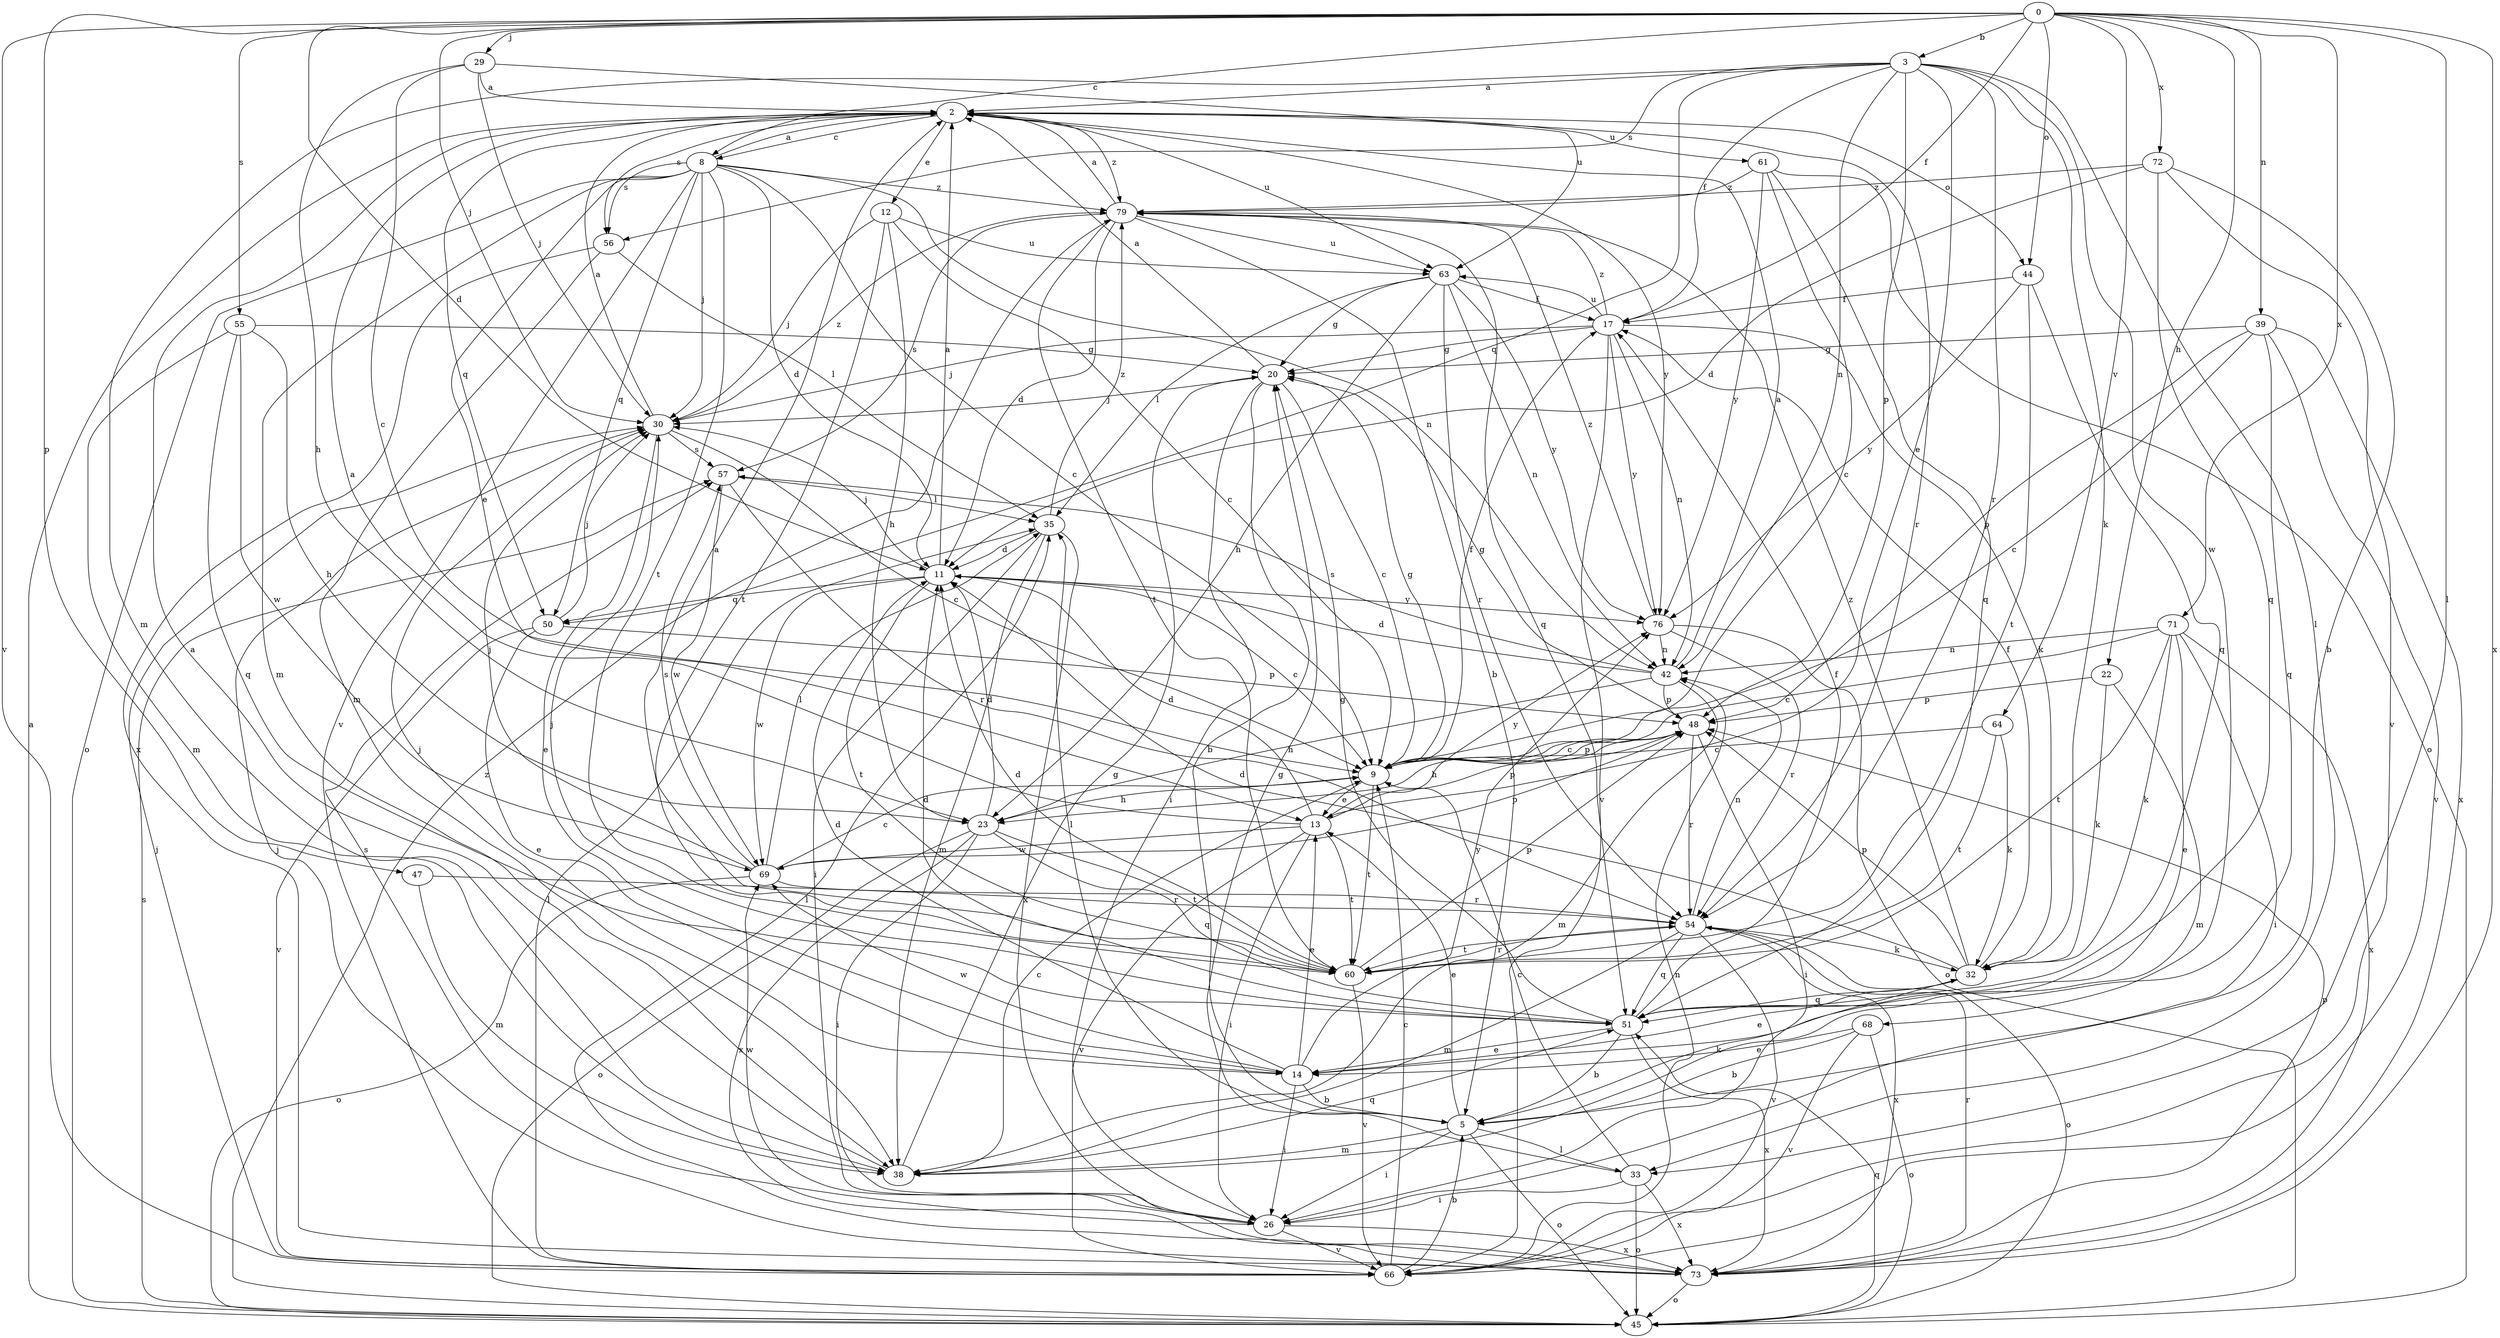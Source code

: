 strict digraph  {
0;
2;
3;
5;
8;
9;
11;
12;
13;
14;
17;
20;
22;
23;
26;
29;
30;
32;
33;
35;
38;
39;
42;
44;
45;
47;
48;
50;
51;
54;
55;
56;
57;
60;
61;
63;
64;
66;
68;
69;
71;
72;
73;
76;
79;
0 -> 3  [label=b];
0 -> 8  [label=c];
0 -> 11  [label=d];
0 -> 17  [label=f];
0 -> 22  [label=h];
0 -> 29  [label=j];
0 -> 30  [label=j];
0 -> 33  [label=l];
0 -> 39  [label=n];
0 -> 44  [label=o];
0 -> 47  [label=p];
0 -> 55  [label=s];
0 -> 64  [label=v];
0 -> 66  [label=v];
0 -> 71  [label=x];
0 -> 72  [label=x];
0 -> 73  [label=x];
2 -> 8  [label=c];
2 -> 12  [label=e];
2 -> 44  [label=o];
2 -> 50  [label=q];
2 -> 54  [label=r];
2 -> 56  [label=s];
2 -> 61  [label=u];
2 -> 63  [label=u];
2 -> 76  [label=y];
2 -> 79  [label=z];
3 -> 2  [label=a];
3 -> 13  [label=e];
3 -> 17  [label=f];
3 -> 32  [label=k];
3 -> 33  [label=l];
3 -> 38  [label=m];
3 -> 42  [label=n];
3 -> 48  [label=p];
3 -> 50  [label=q];
3 -> 54  [label=r];
3 -> 56  [label=s];
3 -> 68  [label=w];
5 -> 13  [label=e];
5 -> 26  [label=i];
5 -> 32  [label=k];
5 -> 33  [label=l];
5 -> 35  [label=l];
5 -> 38  [label=m];
5 -> 45  [label=o];
8 -> 2  [label=a];
8 -> 9  [label=c];
8 -> 11  [label=d];
8 -> 13  [label=e];
8 -> 30  [label=j];
8 -> 38  [label=m];
8 -> 42  [label=n];
8 -> 45  [label=o];
8 -> 50  [label=q];
8 -> 56  [label=s];
8 -> 60  [label=t];
8 -> 66  [label=v];
8 -> 79  [label=z];
9 -> 13  [label=e];
9 -> 17  [label=f];
9 -> 20  [label=g];
9 -> 23  [label=h];
9 -> 48  [label=p];
9 -> 60  [label=t];
11 -> 2  [label=a];
11 -> 9  [label=c];
11 -> 30  [label=j];
11 -> 50  [label=q];
11 -> 60  [label=t];
11 -> 69  [label=w];
11 -> 76  [label=y];
12 -> 9  [label=c];
12 -> 23  [label=h];
12 -> 30  [label=j];
12 -> 60  [label=t];
12 -> 63  [label=u];
13 -> 2  [label=a];
13 -> 11  [label=d];
13 -> 26  [label=i];
13 -> 48  [label=p];
13 -> 60  [label=t];
13 -> 66  [label=v];
13 -> 69  [label=w];
13 -> 76  [label=y];
14 -> 5  [label=b];
14 -> 11  [label=d];
14 -> 13  [label=e];
14 -> 26  [label=i];
14 -> 30  [label=j];
14 -> 69  [label=w];
14 -> 76  [label=y];
17 -> 20  [label=g];
17 -> 30  [label=j];
17 -> 32  [label=k];
17 -> 42  [label=n];
17 -> 63  [label=u];
17 -> 66  [label=v];
17 -> 76  [label=y];
17 -> 79  [label=z];
20 -> 2  [label=a];
20 -> 5  [label=b];
20 -> 9  [label=c];
20 -> 26  [label=i];
20 -> 30  [label=j];
22 -> 32  [label=k];
22 -> 38  [label=m];
22 -> 48  [label=p];
23 -> 11  [label=d];
23 -> 26  [label=i];
23 -> 45  [label=o];
23 -> 51  [label=q];
23 -> 60  [label=t];
23 -> 73  [label=x];
26 -> 57  [label=s];
26 -> 66  [label=v];
26 -> 69  [label=w];
26 -> 73  [label=x];
29 -> 2  [label=a];
29 -> 9  [label=c];
29 -> 23  [label=h];
29 -> 30  [label=j];
29 -> 63  [label=u];
30 -> 2  [label=a];
30 -> 9  [label=c];
30 -> 14  [label=e];
30 -> 57  [label=s];
30 -> 79  [label=z];
32 -> 11  [label=d];
32 -> 14  [label=e];
32 -> 17  [label=f];
32 -> 48  [label=p];
32 -> 51  [label=q];
32 -> 79  [label=z];
33 -> 9  [label=c];
33 -> 20  [label=g];
33 -> 26  [label=i];
33 -> 45  [label=o];
33 -> 73  [label=x];
35 -> 11  [label=d];
35 -> 26  [label=i];
35 -> 38  [label=m];
35 -> 73  [label=x];
35 -> 79  [label=z];
38 -> 2  [label=a];
38 -> 9  [label=c];
38 -> 20  [label=g];
38 -> 51  [label=q];
39 -> 9  [label=c];
39 -> 20  [label=g];
39 -> 48  [label=p];
39 -> 51  [label=q];
39 -> 66  [label=v];
39 -> 73  [label=x];
42 -> 2  [label=a];
42 -> 11  [label=d];
42 -> 23  [label=h];
42 -> 38  [label=m];
42 -> 48  [label=p];
42 -> 57  [label=s];
44 -> 17  [label=f];
44 -> 51  [label=q];
44 -> 60  [label=t];
44 -> 76  [label=y];
45 -> 2  [label=a];
45 -> 51  [label=q];
45 -> 57  [label=s];
45 -> 79  [label=z];
47 -> 38  [label=m];
47 -> 54  [label=r];
48 -> 9  [label=c];
48 -> 20  [label=g];
48 -> 23  [label=h];
48 -> 26  [label=i];
48 -> 54  [label=r];
50 -> 14  [label=e];
50 -> 30  [label=j];
50 -> 48  [label=p];
50 -> 66  [label=v];
51 -> 5  [label=b];
51 -> 11  [label=d];
51 -> 14  [label=e];
51 -> 17  [label=f];
51 -> 20  [label=g];
51 -> 30  [label=j];
51 -> 73  [label=x];
54 -> 32  [label=k];
54 -> 38  [label=m];
54 -> 42  [label=n];
54 -> 45  [label=o];
54 -> 51  [label=q];
54 -> 60  [label=t];
54 -> 66  [label=v];
54 -> 73  [label=x];
55 -> 20  [label=g];
55 -> 23  [label=h];
55 -> 38  [label=m];
55 -> 51  [label=q];
55 -> 69  [label=w];
56 -> 35  [label=l];
56 -> 38  [label=m];
56 -> 73  [label=x];
57 -> 35  [label=l];
57 -> 54  [label=r];
57 -> 69  [label=w];
60 -> 2  [label=a];
60 -> 11  [label=d];
60 -> 48  [label=p];
60 -> 54  [label=r];
60 -> 66  [label=v];
61 -> 9  [label=c];
61 -> 45  [label=o];
61 -> 51  [label=q];
61 -> 76  [label=y];
61 -> 79  [label=z];
63 -> 17  [label=f];
63 -> 20  [label=g];
63 -> 23  [label=h];
63 -> 35  [label=l];
63 -> 42  [label=n];
63 -> 54  [label=r];
63 -> 76  [label=y];
64 -> 9  [label=c];
64 -> 32  [label=k];
64 -> 60  [label=t];
66 -> 5  [label=b];
66 -> 9  [label=c];
66 -> 30  [label=j];
66 -> 35  [label=l];
66 -> 42  [label=n];
68 -> 5  [label=b];
68 -> 14  [label=e];
68 -> 45  [label=o];
68 -> 66  [label=v];
69 -> 9  [label=c];
69 -> 30  [label=j];
69 -> 35  [label=l];
69 -> 45  [label=o];
69 -> 48  [label=p];
69 -> 54  [label=r];
69 -> 57  [label=s];
71 -> 9  [label=c];
71 -> 14  [label=e];
71 -> 26  [label=i];
71 -> 32  [label=k];
71 -> 42  [label=n];
71 -> 60  [label=t];
71 -> 73  [label=x];
72 -> 5  [label=b];
72 -> 11  [label=d];
72 -> 51  [label=q];
72 -> 66  [label=v];
72 -> 79  [label=z];
73 -> 30  [label=j];
73 -> 35  [label=l];
73 -> 45  [label=o];
73 -> 48  [label=p];
73 -> 54  [label=r];
76 -> 42  [label=n];
76 -> 45  [label=o];
76 -> 54  [label=r];
76 -> 79  [label=z];
79 -> 2  [label=a];
79 -> 5  [label=b];
79 -> 11  [label=d];
79 -> 51  [label=q];
79 -> 57  [label=s];
79 -> 60  [label=t];
79 -> 63  [label=u];
}
